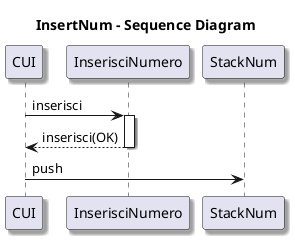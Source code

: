@startuml 

skinparam Shadowing true

title InsertNum - Sequence Diagram

CUI -> InserisciNumero: inserisci
activate InserisciNumero
InserisciNumero --> CUI: inserisci(OK)
deactivate InserisciNumero
CUI -> StackNum: push

'!include ../../plantuml-styles/ae-copyright-footer.txt
@enduml